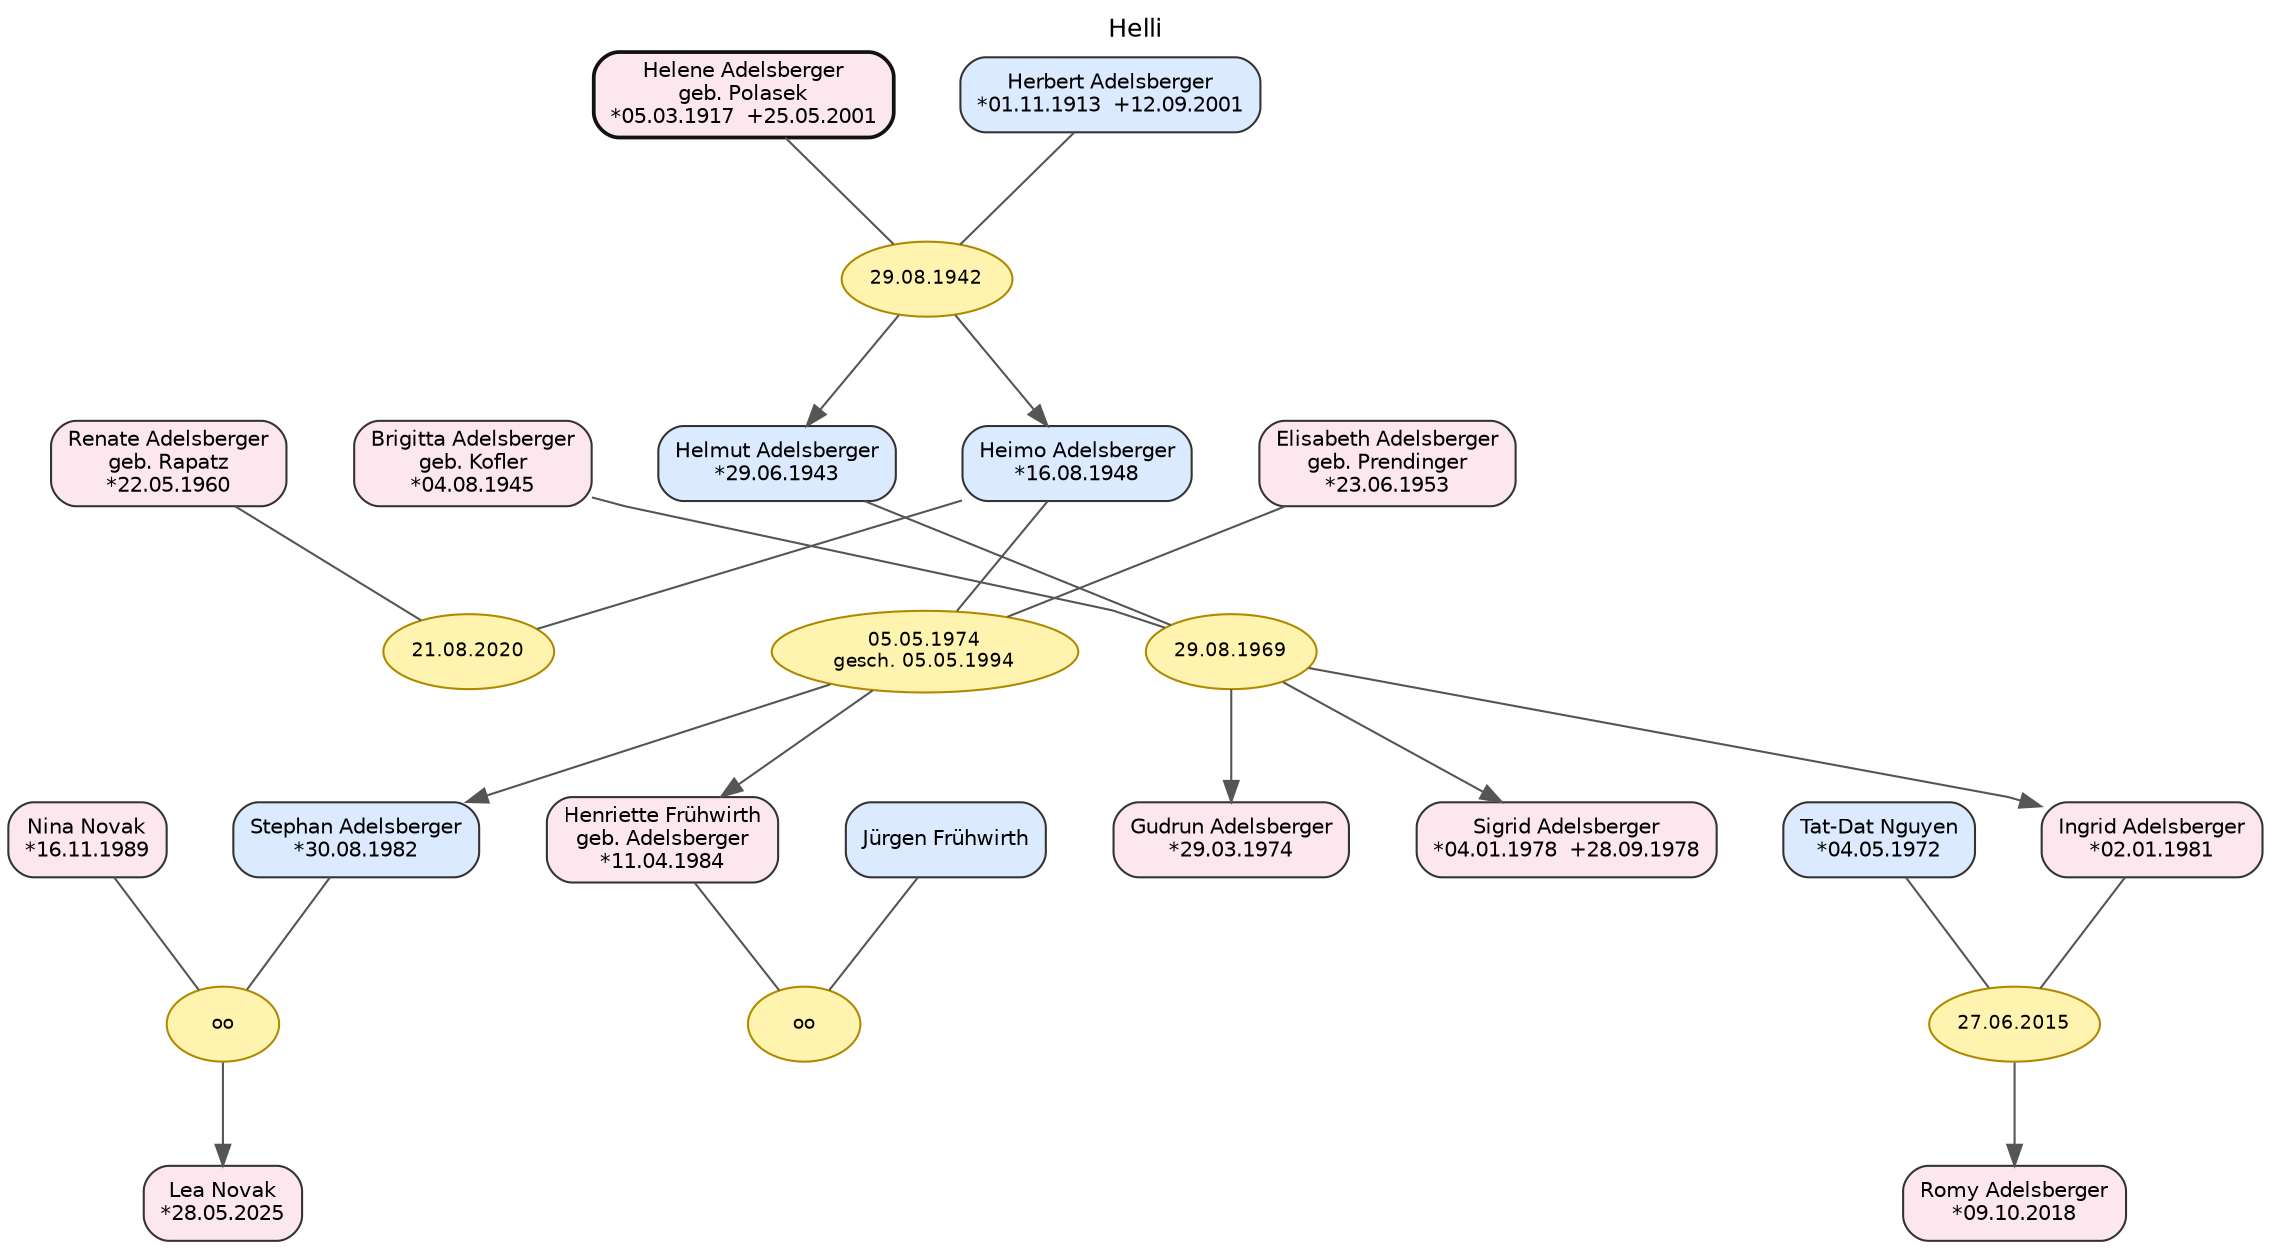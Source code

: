 // Helli
digraph {
	concentrate=false nodesep=0.45 overlap=false rankdir=TB ranksep=0.70 splines=polyline
	graph [fontname="DejaVu Sans" fontsize=12 label=Helli labelloc=t]
	node [color="#333333" fontname="DejaVu Sans" fontsize=10 shape=box style="rounded,filled"]
	edge [color="#555555" fontname="DejaVu Sans"]
	att07 [label="Heimo Adelsberger
*16.08.1948" fillcolor="#dbeafe" id=P_att07]
	g6p02 [label="Brigitta Adelsberger
geb. Kofler
*04.08.1945" fillcolor="#fde7ef" id=P_g6p02]
	attS02 [label="Nina Novak
*16.11.1989" fillcolor="#fde7ef" id=P_attS02]
	att06 [label="Helene Adelsberger
geb. Polasek
*05.03.1917  +25.05.2001" color="#111111" fillcolor="#fde7ef" id=P_att06 penwidth=1.8]
	g6p10 [label="Romy Adelsberger
*09.10.2018" fillcolor="#fde7ef" id=P_g6p10]
	att32 [label="Gudrun Adelsberger
*29.03.1974" fillcolor="#fde7ef" id=P_att32]
	att21 [label="Stephan Adelsberger
*30.08.1982" fillcolor="#dbeafe" id=P_att21]
	att36 [label="Helmut Adelsberger
*29.06.1943" fillcolor="#dbeafe" id=P_att36]
	att14 [label="Elisabeth Adelsberger
geb. Prendinger
*23.06.1953" fillcolor="#fde7ef" id=P_att14]
	att41 [label="Lea Novak
*28.05.2025" fillcolor="#fde7ef" id=P_att41]
	att35 [label="Henriette Frühwirth
geb. Adelsberger
*11.04.1984" fillcolor="#fde7ef" id=P_att35]
	att05 [label="Herbert Adelsberger
*01.11.1913  +12.09.2001" fillcolor="#dbeafe" id=P_att05]
	att33 [label="Sigrid Adelsberger
*04.01.1978  +28.09.1978" fillcolor="#fde7ef" id=P_att33]
	att08 [label="Renate Adelsberger
geb. Rapatz
*22.05.1960" fillcolor="#fde7ef" id=P_att08]
	g6p09 [label="Tat-Dat Nguyen
*04.05.1972" fillcolor="#dbeafe" id=P_g6p09]
	att34 [label="Ingrid Adelsberger
*02.01.1981" fillcolor="#fde7ef" id=P_att34]
	g6p13 [label="Jürgen Frühwirth" fillcolor="#dbeafe" id=P_g6p13]
	M_g6F5 [label=oo color="#b08900" fillcolor="#fff3b0" fontsize=9 id=M_g6F5 shape=ellipse style=filled]
	subgraph rank_g6F5 {
		rank=same
		g6p13
		att35
	}
	g6p13 -> att35 [constraint=true minlen=0 style=invis weight=3600]
	g6p13 -> M_g6F5 [dir=none minlen=1 weight=60]
	att35 -> M_g6F5 [dir=none minlen=1 weight=60]
	M_attF2 [label="29.08.1942" color="#b08900" fillcolor="#fff3b0" fontsize=9 id=M_attF2 shape=ellipse style=filled]
	subgraph rank_attF2 {
		rank=same
		att05
		att06
	}
	att05 -> att06 [constraint=true minlen=0 style=invis weight=3600]
	att05 -> M_attF2 [dir=none minlen=1 weight=60]
	att06 -> M_attF2 [dir=none minlen=1 weight=60]
	subgraph kids_attF2 {
		rank=same
		att36
		att07
	}
	M_attF2 -> att36
	M_attF2 -> att07
	att36 -> att07 [constraint=true minlen=0 style=invis weight=1400]
	subgraph pair_att36 {
		rank=same
		att36
		g6p02
	}
	att36 -> g6p02 [constraint=true minlen=0 style=invis weight=2600]
	g6p02 -> att07 [constraint=true minlen=0 style=invis weight=2000]
	subgraph pair_att07 {
		rank=same
		att07
		att14
	}
	att07 -> att14 [constraint=true minlen=0 style=invis weight=2600]
	M_attF3 [label="21.08.2020" color="#b08900" fillcolor="#fff3b0" fontsize=9 id=M_attF3 shape=ellipse style=filled]
	subgraph rank_attF3 {
		rank=same
		att07
		att08
	}
	att07 -> att08 [constraint=true minlen=0 style=invis weight=3600]
	att07 -> M_attF3 [dir=none minlen=1 weight=60]
	att08 -> M_attF3 [dir=none minlen=1 weight=60]
	M_attF5 [label="05.05.1974
gesch. 05.05.1994" color="#b08900" fillcolor="#fff3b0" fontsize=9 id=M_attF5 shape=ellipse style=filled]
	subgraph rank_attF5 {
		rank=same
		att07
		att14
	}
	att07 -> att14 [constraint=true minlen=0 style=invis weight=3600]
	att07 -> M_attF5 [dir=none minlen=1 weight=60]
	att14 -> M_attF5 [dir=none minlen=1 weight=60]
	subgraph kids_attF5 {
		rank=same
		att21
		att35
	}
	M_attF5 -> att21
	M_attF5 -> att35
	att21 -> att35 [constraint=true minlen=0 style=invis weight=1400]
	subgraph pair_att21 {
		rank=same
		att21
		attS02
	}
	att21 -> attS02 [constraint=true minlen=0 style=invis weight=2600]
	attS02 -> att35 [constraint=true minlen=0 style=invis weight=2000]
	subgraph pair_att35 {
		rank=same
		att35
		g6p13
	}
	g6p13 -> att35 [constraint=true minlen=0 style=invis weight=2600]
	M_g6F2 [label="27.06.2015" color="#b08900" fillcolor="#fff3b0" fontsize=9 id=M_g6F2 shape=ellipse style=filled]
	subgraph rank_g6F2 {
		rank=same
		g6p09
		att34
	}
	g6p09 -> att34 [constraint=true minlen=0 style=invis weight=3600]
	g6p09 -> M_g6F2 [dir=none minlen=1 weight=60]
	att34 -> M_g6F2 [dir=none minlen=1 weight=60]
	subgraph kids_g6F2 {
		rank=same
		g6p10
	}
	M_g6F2 -> g6p10
	M_attF10 [label=oo color="#b08900" fillcolor="#fff3b0" fontsize=9 id=M_attF10 shape=ellipse style=filled]
	subgraph rank_attF10 {
		rank=same
		att21
		attS02
	}
	att21 -> attS02 [constraint=true minlen=0 style=invis weight=3600]
	att21 -> M_attF10 [dir=none minlen=1 weight=60]
	attS02 -> M_attF10 [dir=none minlen=1 weight=60]
	subgraph kids_attF10 {
		rank=same
		att41
	}
	M_attF10 -> att41
	M_g6F1 [label="29.08.1969" color="#b08900" fillcolor="#fff3b0" fontsize=9 id=M_g6F1 shape=ellipse style=filled]
	subgraph rank_g6F1 {
		rank=same
		att36
		g6p02
	}
	att36 -> g6p02 [constraint=true minlen=0 style=invis weight=3600]
	att36 -> M_g6F1 [dir=none minlen=1 weight=60]
	g6p02 -> M_g6F1 [dir=none minlen=1 weight=60]
	subgraph kids_g6F1 {
		rank=same
		att32
		att33
		att34
	}
	M_g6F1 -> att32
	M_g6F1 -> att33
	M_g6F1 -> att34
	att32 -> att33 [constraint=true minlen=0 style=invis weight=1400]
	att33 -> att34 [constraint=true minlen=0 style=invis weight=1400]
	subgraph pair_att34 {
		rank=same
		att34
		g6p09
	}
	g6p09 -> att34 [constraint=true minlen=0 style=invis weight=2600]
	subgraph gen_0 {
		rank=same
		att06
		att05
	}
	subgraph gen_1 {
		rank=same
		att36
		att07
		g6p02
		att14
		att08
	}
	subgraph gen_2 {
		rank=same
		att32
		att33
		att34
		att21
		att35
		g6p09
		attS02
		g6p13
	}
	subgraph gen_3 {
		rank=same
		g6p10
		att41
	}
	att05 -> att06 [constraint=true minlen=0 style=invis weight=1800]
	att06 -> att05 [constraint=true minlen=0 style=invis weight=1800]
	att07 -> att14 [constraint=true minlen=0 style=invis weight=1800]
	att07 -> att08 [constraint=true minlen=0 style=invis weight=1800]
	att14 -> att07 [constraint=true minlen=0 style=invis weight=1800]
	att08 -> att07 [constraint=true minlen=0 style=invis weight=1800]
	att21 -> attS02 [constraint=true minlen=0 style=invis weight=1800]
	attS02 -> att21 [constraint=true minlen=0 style=invis weight=1800]
	att36 -> g6p02 [constraint=true minlen=0 style=invis weight=1800]
	g6p02 -> att36 [constraint=true minlen=0 style=invis weight=1800]
	g6p09 -> att34 [constraint=true minlen=0 style=invis weight=1800]
	att34 -> g6p09 [constraint=true minlen=0 style=invis weight=1800]
	g6p13 -> att35 [constraint=true minlen=0 style=invis weight=1800]
	att35 -> g6p13 [constraint=true minlen=0 style=invis weight=1800]
}
